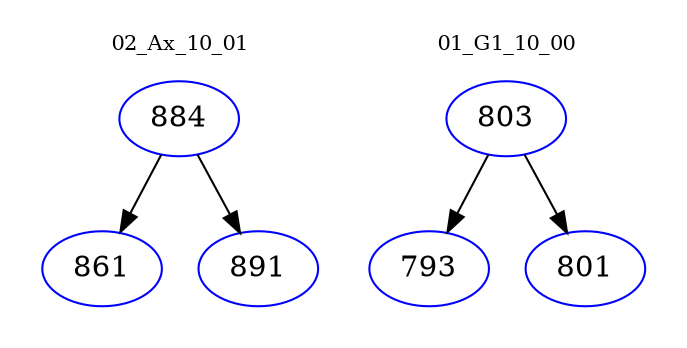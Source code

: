 digraph{
subgraph cluster_0 {
color = white
label = "02_Ax_10_01";
fontsize=10;
T0_884 [label="884", color="blue"]
T0_884 -> T0_861 [color="black"]
T0_861 [label="861", color="blue"]
T0_884 -> T0_891 [color="black"]
T0_891 [label="891", color="blue"]
}
subgraph cluster_1 {
color = white
label = "01_G1_10_00";
fontsize=10;
T1_803 [label="803", color="blue"]
T1_803 -> T1_793 [color="black"]
T1_793 [label="793", color="blue"]
T1_803 -> T1_801 [color="black"]
T1_801 [label="801", color="blue"]
}
}
